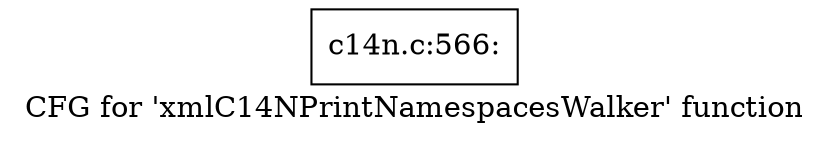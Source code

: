 digraph "CFG for 'xmlC14NPrintNamespacesWalker' function" {
	label="CFG for 'xmlC14NPrintNamespacesWalker' function";

	Node0x55fe83c20920 [shape=record,label="{c14n.c:566:}"];
}
